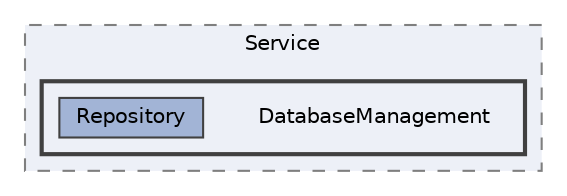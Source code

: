 digraph "C:/Users/むずでょ/Documents/Unity Projects/RMU-1-00-00-Research/Assets/RPGMaker/Codebase/CoreSystem/Service/DatabaseManagement"
{
 // LATEX_PDF_SIZE
  bgcolor="transparent";
  edge [fontname=Helvetica,fontsize=10,labelfontname=Helvetica,labelfontsize=10];
  node [fontname=Helvetica,fontsize=10,shape=box,height=0.2,width=0.4];
  compound=true
  subgraph clusterdir_f6370be67d47f167b845e3b3585bdc26 {
    graph [ bgcolor="#edf0f7", pencolor="grey50", label="Service", fontname=Helvetica,fontsize=10 style="filled,dashed", URL="dir_f6370be67d47f167b845e3b3585bdc26.html",tooltip=""]
  subgraph clusterdir_5e013b0e5b3cb0442f1358692d6995b8 {
    graph [ bgcolor="#edf0f7", pencolor="grey25", label="", fontname=Helvetica,fontsize=10 style="filled,bold", URL="dir_5e013b0e5b3cb0442f1358692d6995b8.html",tooltip=""]
    dir_5e013b0e5b3cb0442f1358692d6995b8 [shape=plaintext, label="DatabaseManagement"];
  dir_bc2ca922f83ca2860e07905321204a6c [label="Repository", fillcolor="#a2b4d6", color="grey25", style="filled", URL="dir_bc2ca922f83ca2860e07905321204a6c.html",tooltip=""];
  }
  }
}
